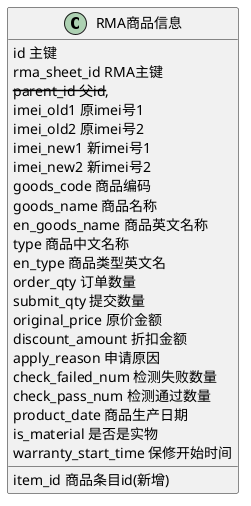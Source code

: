@startuml

class RMA商品信息{
    id 主键
    rma_sheet_id RMA主键
    --parent_id 父id--,
    imei_old1 原imei号1
    imei_old2 原imei号2
    imei_new1 新imei号1
    imei_new2 新imei号2
    goods_code 商品编码
    goods_name 商品名称
    en_goods_name 商品英文名称
    type 商品中文名称
    en_type 商品类型英文名
    order_qty 订单数量
    submit_qty 提交数量
    original_price 原价金额
    discount_amount 折扣金额
    apply_reason 申请原因
    check_failed_num 检测失败数量
    check_pass_num 检测通过数量
    product_date 商品生产日期
    is_material 是否是实物
    warranty_start_time 保修开始时间
    item_id 商品条目id(新增)
}

@enduml
